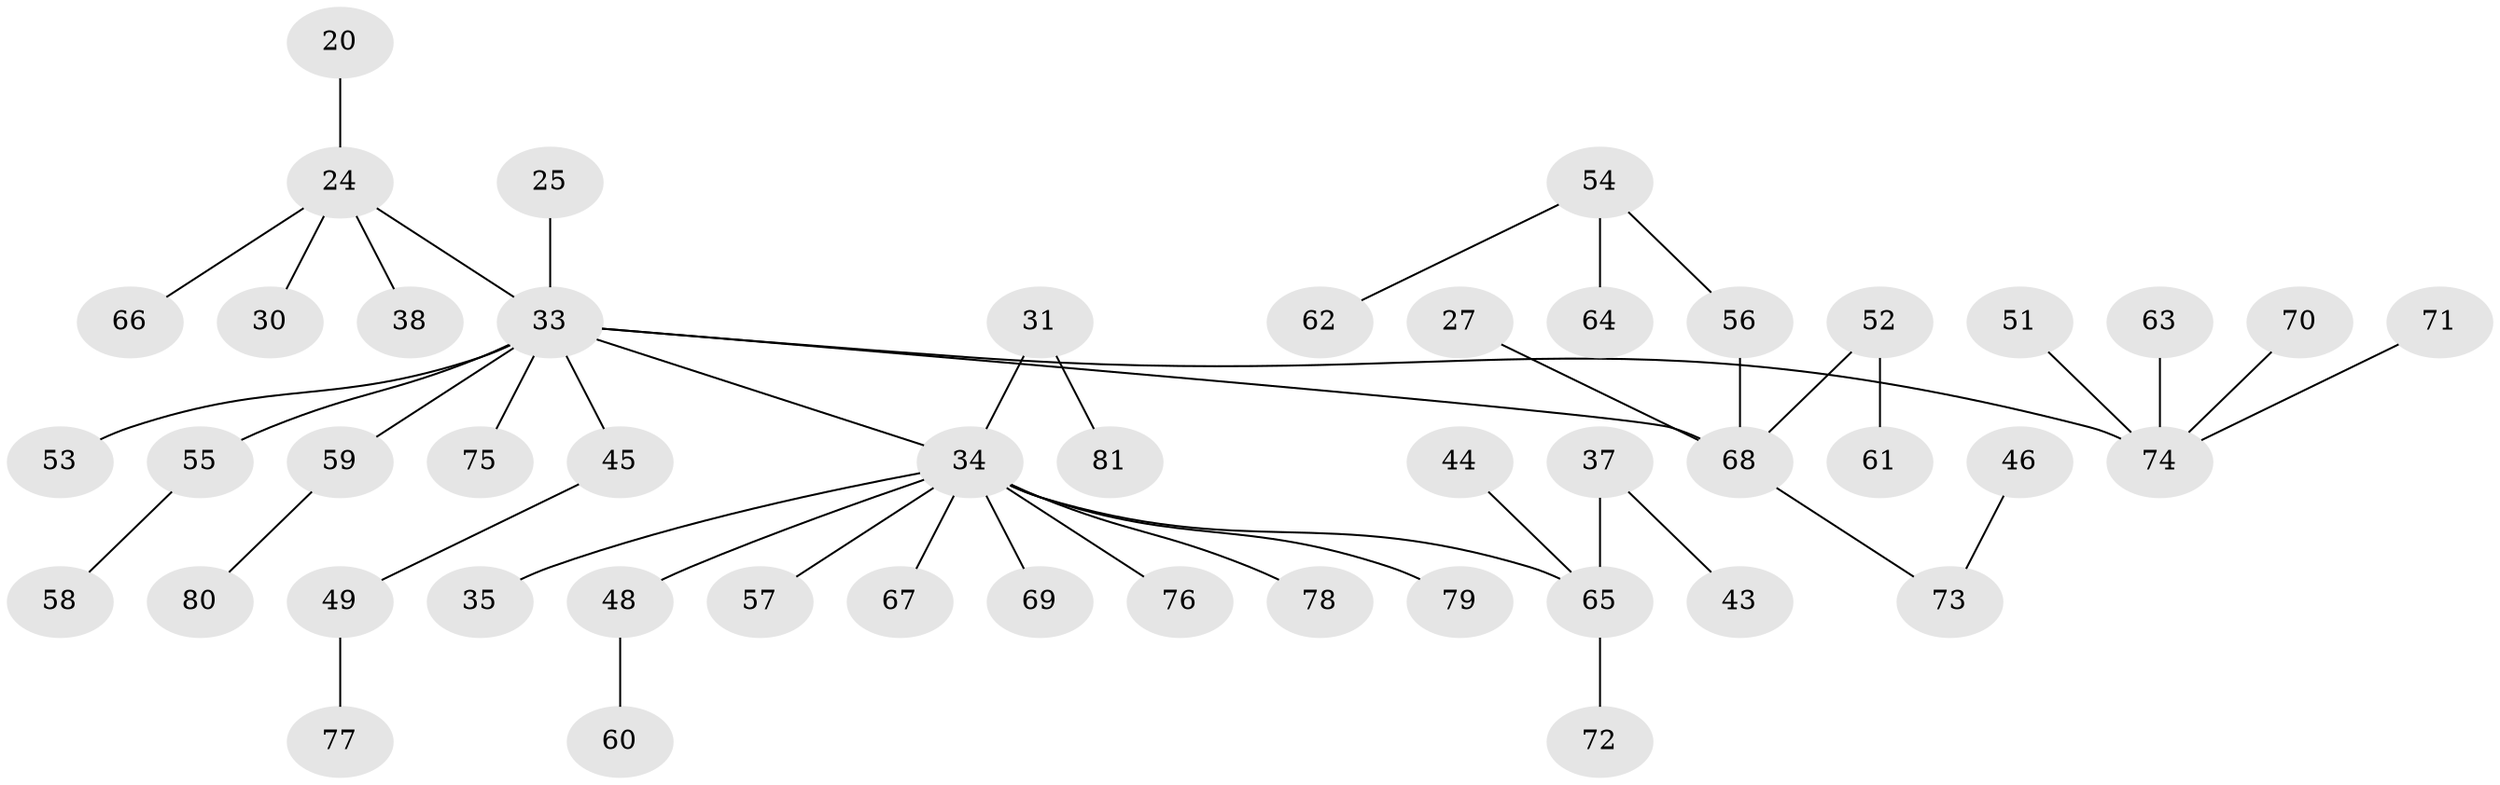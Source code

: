 // original degree distribution, {9: 0.012345679012345678, 6: 0.012345679012345678, 5: 0.024691358024691357, 3: 0.16049382716049382, 1: 0.5432098765432098, 4: 0.07407407407407407, 2: 0.1728395061728395}
// Generated by graph-tools (version 1.1) at 2025/56/03/04/25 21:56:36]
// undirected, 48 vertices, 47 edges
graph export_dot {
graph [start="1"]
  node [color=gray90,style=filled];
  20;
  24 [super="+14"];
  25;
  27 [super="+4+7"];
  30;
  31;
  33 [super="+9+23+10"];
  34 [super="+29+21+18+28"];
  35;
  37;
  38;
  43;
  44;
  45;
  46;
  48;
  49;
  51;
  52 [super="+50"];
  53;
  54 [super="+36"];
  55;
  56 [super="+16"];
  57;
  58;
  59;
  60;
  61;
  62;
  63;
  64;
  65 [super="+41"];
  66;
  67;
  68 [super="+17+3"];
  69;
  70;
  71;
  72;
  73 [super="+26"];
  74 [super="+47+39"];
  75;
  76;
  77;
  78;
  79;
  80;
  81;
  20 -- 24;
  24 -- 30;
  24 -- 66;
  24 -- 38;
  24 -- 33;
  25 -- 33;
  27 -- 68;
  31 -- 81;
  31 -- 34;
  33 -- 75;
  33 -- 45;
  33 -- 55;
  33 -- 59;
  33 -- 68;
  33 -- 53;
  33 -- 34;
  33 -- 74;
  34 -- 79;
  34 -- 67;
  34 -- 35;
  34 -- 76;
  34 -- 78;
  34 -- 48;
  34 -- 57;
  34 -- 65;
  34 -- 69;
  37 -- 43;
  37 -- 65;
  44 -- 65;
  45 -- 49;
  46 -- 73;
  48 -- 60;
  49 -- 77;
  51 -- 74;
  52 -- 61;
  52 -- 68;
  54 -- 62;
  54 -- 64;
  54 -- 56;
  55 -- 58;
  56 -- 68;
  59 -- 80;
  63 -- 74;
  65 -- 72;
  68 -- 73;
  70 -- 74;
  71 -- 74;
}
